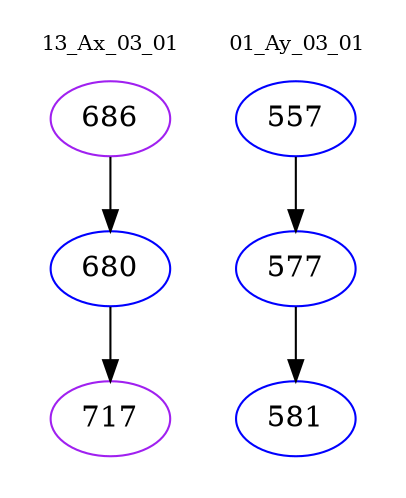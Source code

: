digraph{
subgraph cluster_0 {
color = white
label = "13_Ax_03_01";
fontsize=10;
T0_686 [label="686", color="purple"]
T0_686 -> T0_680 [color="black"]
T0_680 [label="680", color="blue"]
T0_680 -> T0_717 [color="black"]
T0_717 [label="717", color="purple"]
}
subgraph cluster_1 {
color = white
label = "01_Ay_03_01";
fontsize=10;
T1_557 [label="557", color="blue"]
T1_557 -> T1_577 [color="black"]
T1_577 [label="577", color="blue"]
T1_577 -> T1_581 [color="black"]
T1_581 [label="581", color="blue"]
}
}
